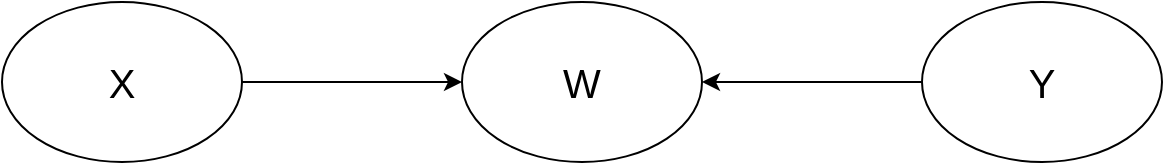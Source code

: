 <mxfile version="13.6.2" type="device"><diagram id="QcTKyOxVdvwRKpHvIn_l" name="Page-1"><mxGraphModel dx="1350" dy="816" grid="1" gridSize="10" guides="1" tooltips="1" connect="1" arrows="1" fold="1" page="1" pageScale="1" pageWidth="850" pageHeight="1100" math="0" shadow="0"><root><mxCell id="0"/><mxCell id="1" parent="0"/><mxCell id="5W7jCeWEM1uD-qnAIp-_-2" value="" style="edgeStyle=orthogonalEdgeStyle;rounded=0;orthogonalLoop=1;jettySize=auto;html=1;" edge="1" parent="1" source="gltGoZE4IF67yqfcllUv-1" target="gltGoZE4IF67yqfcllUv-5"><mxGeometry relative="1" as="geometry"/></mxCell><mxCell id="gltGoZE4IF67yqfcllUv-1" value="&lt;font style=&quot;font-size: 20px&quot;&gt;X&lt;/font&gt;" style="ellipse;whiteSpace=wrap;html=1;" parent="1" vertex="1"><mxGeometry x="100" y="140" width="120" height="80" as="geometry"/></mxCell><mxCell id="5W7jCeWEM1uD-qnAIp-_-3" value="" style="edgeStyle=orthogonalEdgeStyle;rounded=0;orthogonalLoop=1;jettySize=auto;html=1;" edge="1" parent="1" source="gltGoZE4IF67yqfcllUv-2" target="gltGoZE4IF67yqfcllUv-5"><mxGeometry relative="1" as="geometry"/></mxCell><mxCell id="gltGoZE4IF67yqfcllUv-2" value="&lt;font style=&quot;font-size: 20px&quot;&gt;Y&lt;/font&gt;" style="ellipse;whiteSpace=wrap;html=1;" parent="1" vertex="1"><mxGeometry x="560" y="140" width="120" height="80" as="geometry"/></mxCell><mxCell id="gltGoZE4IF67yqfcllUv-5" value="&lt;font style=&quot;font-size: 20px&quot;&gt;W&lt;/font&gt;" style="ellipse;whiteSpace=wrap;html=1;" parent="1" vertex="1"><mxGeometry x="330" y="140" width="120" height="80" as="geometry"/></mxCell></root></mxGraphModel></diagram></mxfile>